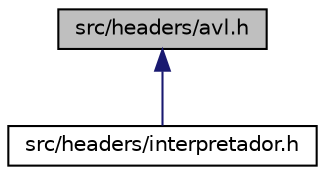 digraph "src/headers/avl.h"
{
  edge [fontname="Helvetica",fontsize="10",labelfontname="Helvetica",labelfontsize="10"];
  node [fontname="Helvetica",fontsize="10",shape=record];
  Node4 [label="src/headers/avl.h",height=0.2,width=0.4,color="black", fillcolor="grey75", style="filled", fontcolor="black"];
  Node4 -> Node5 [dir="back",color="midnightblue",fontsize="10",style="solid",fontname="Helvetica"];
  Node5 [label="src/headers/interpretador.h",height=0.2,width=0.4,color="black", fillcolor="white", style="filled",URL="$interpretador_8h.html",tooltip="Protótipos das funções relacionadas com o interpretador. "];
}
